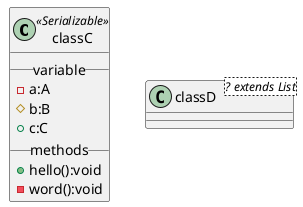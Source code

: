 @startuml
class classC <<Serializable>> {
__variable__
    -a:A
    #b:B
    +c:C
__methods__
    +hello():void
    -word():void
}

class classD <? extends List>{

}
@enduml